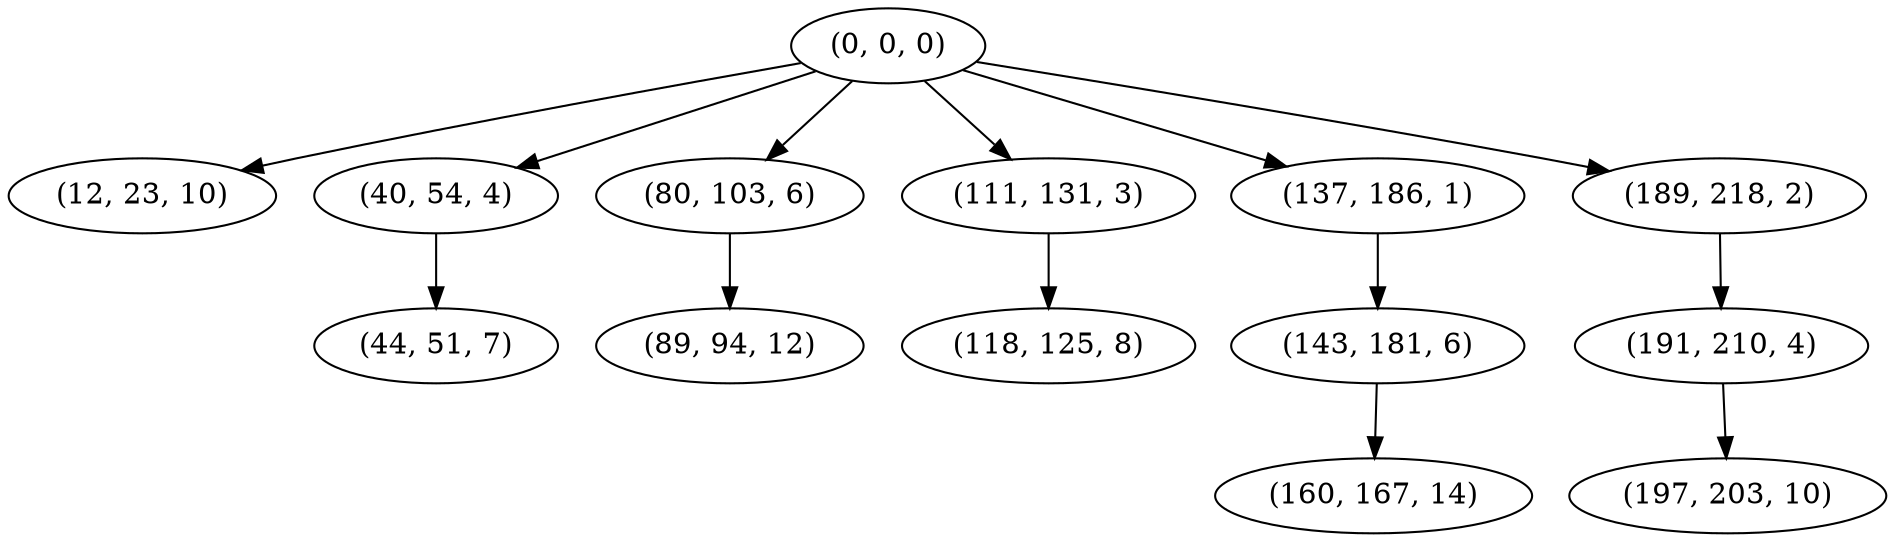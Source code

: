 digraph tree {
    "(0, 0, 0)";
    "(12, 23, 10)";
    "(40, 54, 4)";
    "(44, 51, 7)";
    "(80, 103, 6)";
    "(89, 94, 12)";
    "(111, 131, 3)";
    "(118, 125, 8)";
    "(137, 186, 1)";
    "(143, 181, 6)";
    "(160, 167, 14)";
    "(189, 218, 2)";
    "(191, 210, 4)";
    "(197, 203, 10)";
    "(0, 0, 0)" -> "(12, 23, 10)";
    "(0, 0, 0)" -> "(40, 54, 4)";
    "(0, 0, 0)" -> "(80, 103, 6)";
    "(0, 0, 0)" -> "(111, 131, 3)";
    "(0, 0, 0)" -> "(137, 186, 1)";
    "(0, 0, 0)" -> "(189, 218, 2)";
    "(40, 54, 4)" -> "(44, 51, 7)";
    "(80, 103, 6)" -> "(89, 94, 12)";
    "(111, 131, 3)" -> "(118, 125, 8)";
    "(137, 186, 1)" -> "(143, 181, 6)";
    "(143, 181, 6)" -> "(160, 167, 14)";
    "(189, 218, 2)" -> "(191, 210, 4)";
    "(191, 210, 4)" -> "(197, 203, 10)";
}
